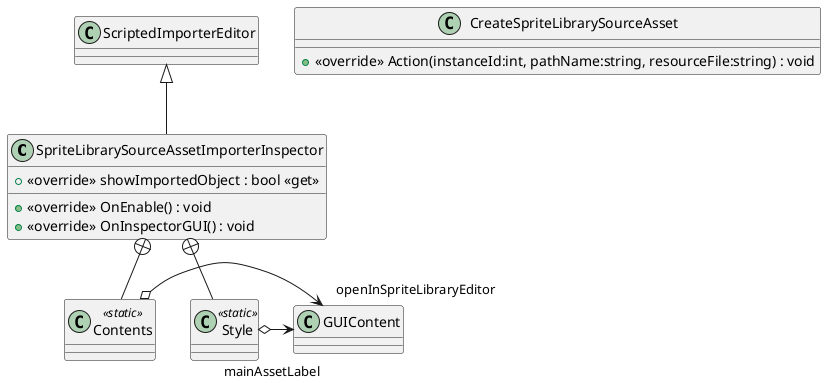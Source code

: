 @startuml
class SpriteLibrarySourceAssetImporterInspector {
    + <<override>> showImportedObject : bool <<get>>
    + <<override>> OnEnable() : void
    + <<override>> OnInspectorGUI() : void
}
class CreateSpriteLibrarySourceAsset {
    + <<override>> Action(instanceId:int, pathName:string, resourceFile:string) : void
}
class Contents <<static>> {
}
class Style <<static>> {
}
ScriptedImporterEditor <|-- SpriteLibrarySourceAssetImporterInspector
SpriteLibrarySourceAssetImporterInspector +-- Contents
Contents o-> "openInSpriteLibraryEditor" GUIContent
SpriteLibrarySourceAssetImporterInspector +-- Style
Style o-> "mainAssetLabel" GUIContent
@enduml
